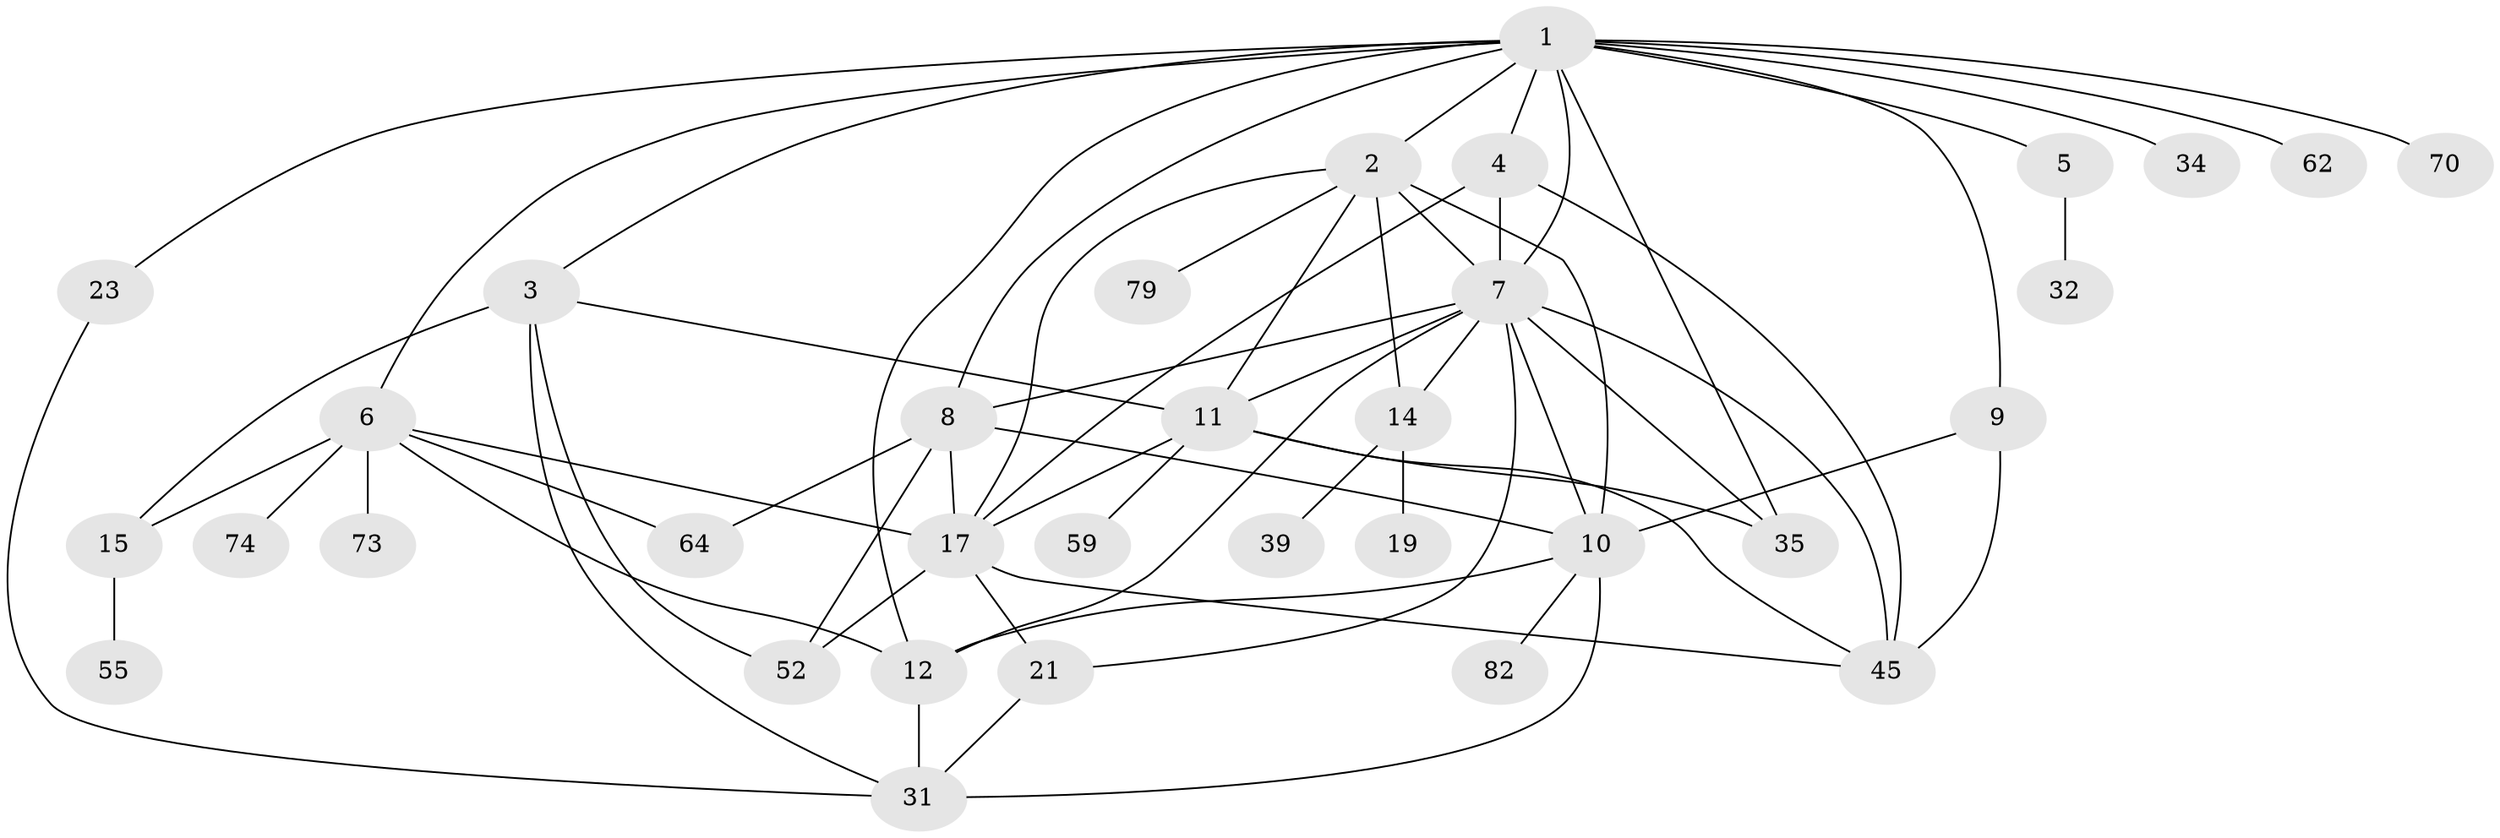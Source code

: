 // original degree distribution, {14: 0.011764705882352941, 7: 0.023529411764705882, 5: 0.09411764705882353, 4: 0.12941176470588237, 3: 0.17647058823529413, 2: 0.25882352941176473, 6: 0.023529411764705882, 1: 0.27058823529411763, 8: 0.011764705882352941}
// Generated by graph-tools (version 1.1) at 2025/17/03/04/25 18:17:04]
// undirected, 34 vertices, 64 edges
graph export_dot {
graph [start="1"]
  node [color=gray90,style=filled];
  1;
  2;
  3;
  4;
  5 [super="+25"];
  6 [super="+57+33"];
  7 [super="+16+61+18"];
  8 [super="+67+29+24"];
  9 [super="+83"];
  10 [super="+20+37"];
  11 [super="+27"];
  12 [super="+13"];
  14 [super="+30+36+54"];
  15;
  17 [super="+46+40+28"];
  19 [super="+22"];
  21 [super="+63"];
  23 [super="+72"];
  31 [super="+38"];
  32;
  34;
  35 [super="+44"];
  39;
  45 [super="+66"];
  52 [super="+84"];
  55;
  59;
  62;
  64 [super="+65"];
  70 [super="+85"];
  73 [super="+77"];
  74;
  79;
  82;
  1 -- 2;
  1 -- 3;
  1 -- 4;
  1 -- 5;
  1 -- 6;
  1 -- 8;
  1 -- 9;
  1 -- 12;
  1 -- 23;
  1 -- 34;
  1 -- 35;
  1 -- 62;
  1 -- 70;
  1 -- 7;
  2 -- 7;
  2 -- 11;
  2 -- 14;
  2 -- 17;
  2 -- 79;
  2 -- 10;
  3 -- 15;
  3 -- 31;
  3 -- 52;
  3 -- 11;
  4 -- 45;
  4 -- 17;
  4 -- 7;
  5 -- 32;
  6 -- 64;
  6 -- 17 [weight=3];
  6 -- 73;
  6 -- 74;
  6 -- 15;
  6 -- 12;
  7 -- 10 [weight=2];
  7 -- 35;
  7 -- 21;
  7 -- 11;
  7 -- 8;
  7 -- 14;
  7 -- 12;
  7 -- 45;
  8 -- 17 [weight=2];
  8 -- 52;
  8 -- 10;
  8 -- 64;
  9 -- 45;
  9 -- 10;
  10 -- 82;
  10 -- 31;
  10 -- 12;
  11 -- 45;
  11 -- 59;
  11 -- 35;
  11 -- 17 [weight=2];
  12 -- 31;
  14 -- 19;
  14 -- 39;
  15 -- 55;
  17 -- 21;
  17 -- 52 [weight=2];
  17 -- 45;
  21 -- 31;
  23 -- 31;
}
